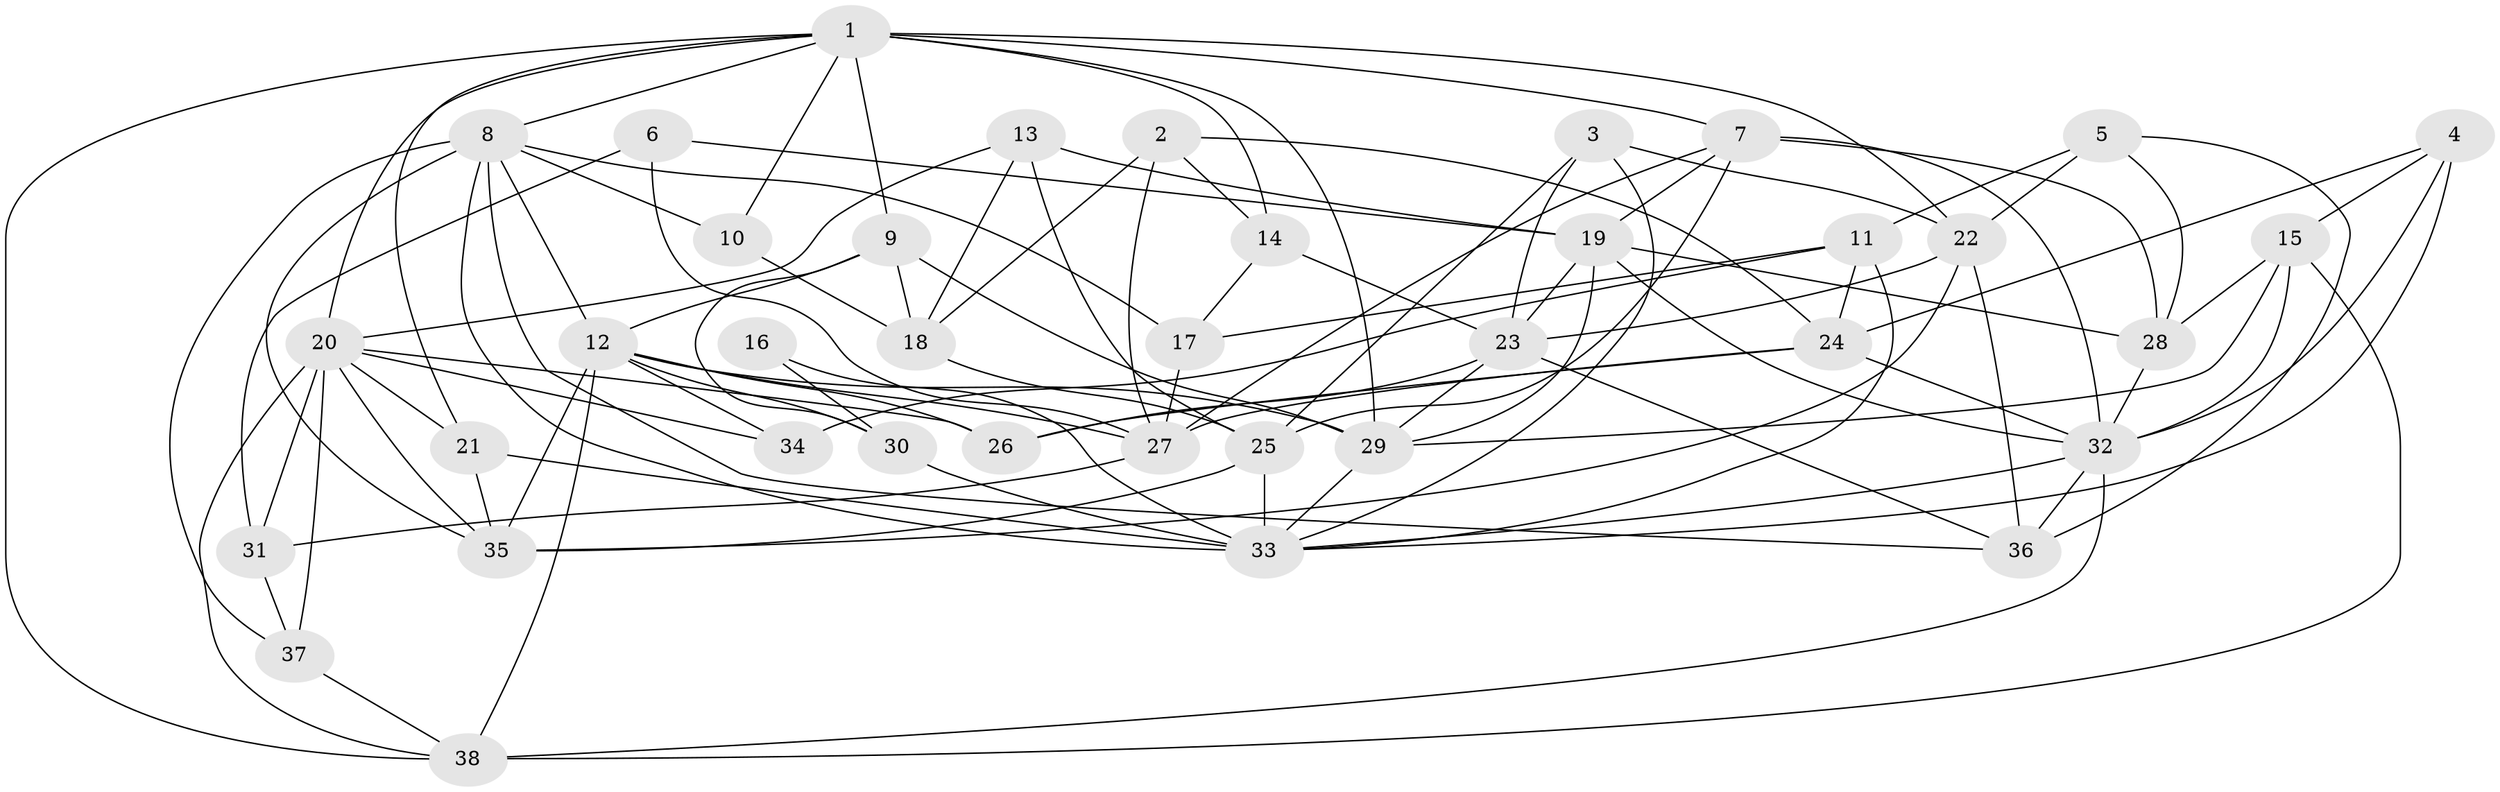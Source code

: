 // original degree distribution, {6: 0.09333333333333334, 4: 0.28, 2: 0.06666666666666667, 8: 0.02666666666666667, 3: 0.3466666666666667, 5: 0.18666666666666668}
// Generated by graph-tools (version 1.1) at 2025/50/03/09/25 03:50:09]
// undirected, 38 vertices, 104 edges
graph export_dot {
graph [start="1"]
  node [color=gray90,style=filled];
  1;
  2;
  3;
  4;
  5;
  6;
  7;
  8;
  9;
  10;
  11;
  12;
  13;
  14;
  15;
  16;
  17;
  18;
  19;
  20;
  21;
  22;
  23;
  24;
  25;
  26;
  27;
  28;
  29;
  30;
  31;
  32;
  33;
  34;
  35;
  36;
  37;
  38;
  1 -- 7 [weight=1.0];
  1 -- 8 [weight=1.0];
  1 -- 9 [weight=1.0];
  1 -- 10 [weight=1.0];
  1 -- 14 [weight=1.0];
  1 -- 20 [weight=1.0];
  1 -- 21 [weight=1.0];
  1 -- 22 [weight=1.0];
  1 -- 29 [weight=1.0];
  1 -- 38 [weight=1.0];
  2 -- 14 [weight=1.0];
  2 -- 18 [weight=1.0];
  2 -- 24 [weight=1.0];
  2 -- 27 [weight=1.0];
  3 -- 22 [weight=1.0];
  3 -- 23 [weight=1.0];
  3 -- 25 [weight=1.0];
  3 -- 33 [weight=1.0];
  4 -- 15 [weight=1.0];
  4 -- 24 [weight=1.0];
  4 -- 32 [weight=1.0];
  4 -- 33 [weight=2.0];
  5 -- 11 [weight=1.0];
  5 -- 22 [weight=1.0];
  5 -- 28 [weight=1.0];
  5 -- 36 [weight=1.0];
  6 -- 19 [weight=1.0];
  6 -- 27 [weight=1.0];
  6 -- 31 [weight=1.0];
  7 -- 19 [weight=1.0];
  7 -- 25 [weight=1.0];
  7 -- 27 [weight=1.0];
  7 -- 28 [weight=1.0];
  7 -- 32 [weight=1.0];
  8 -- 10 [weight=1.0];
  8 -- 12 [weight=2.0];
  8 -- 17 [weight=1.0];
  8 -- 33 [weight=3.0];
  8 -- 35 [weight=1.0];
  8 -- 36 [weight=1.0];
  8 -- 37 [weight=1.0];
  9 -- 12 [weight=1.0];
  9 -- 18 [weight=2.0];
  9 -- 29 [weight=1.0];
  9 -- 30 [weight=1.0];
  10 -- 18 [weight=1.0];
  11 -- 17 [weight=1.0];
  11 -- 24 [weight=1.0];
  11 -- 33 [weight=1.0];
  11 -- 34 [weight=1.0];
  12 -- 26 [weight=1.0];
  12 -- 27 [weight=1.0];
  12 -- 29 [weight=1.0];
  12 -- 30 [weight=1.0];
  12 -- 34 [weight=1.0];
  12 -- 35 [weight=1.0];
  12 -- 38 [weight=1.0];
  13 -- 18 [weight=1.0];
  13 -- 19 [weight=1.0];
  13 -- 20 [weight=1.0];
  13 -- 25 [weight=1.0];
  14 -- 17 [weight=1.0];
  14 -- 23 [weight=2.0];
  15 -- 28 [weight=1.0];
  15 -- 29 [weight=1.0];
  15 -- 32 [weight=1.0];
  15 -- 38 [weight=1.0];
  16 -- 30 [weight=1.0];
  16 -- 33 [weight=1.0];
  17 -- 27 [weight=1.0];
  18 -- 25 [weight=1.0];
  19 -- 23 [weight=1.0];
  19 -- 28 [weight=1.0];
  19 -- 29 [weight=1.0];
  19 -- 32 [weight=1.0];
  20 -- 21 [weight=1.0];
  20 -- 26 [weight=1.0];
  20 -- 31 [weight=1.0];
  20 -- 34 [weight=1.0];
  20 -- 35 [weight=1.0];
  20 -- 37 [weight=1.0];
  20 -- 38 [weight=1.0];
  21 -- 33 [weight=1.0];
  21 -- 35 [weight=1.0];
  22 -- 23 [weight=1.0];
  22 -- 35 [weight=1.0];
  22 -- 36 [weight=1.0];
  23 -- 26 [weight=1.0];
  23 -- 29 [weight=1.0];
  23 -- 36 [weight=1.0];
  24 -- 26 [weight=1.0];
  24 -- 27 [weight=1.0];
  24 -- 32 [weight=1.0];
  25 -- 33 [weight=1.0];
  25 -- 35 [weight=1.0];
  27 -- 31 [weight=1.0];
  28 -- 32 [weight=1.0];
  29 -- 33 [weight=1.0];
  30 -- 33 [weight=1.0];
  31 -- 37 [weight=1.0];
  32 -- 33 [weight=1.0];
  32 -- 36 [weight=1.0];
  32 -- 38 [weight=1.0];
  37 -- 38 [weight=1.0];
}
